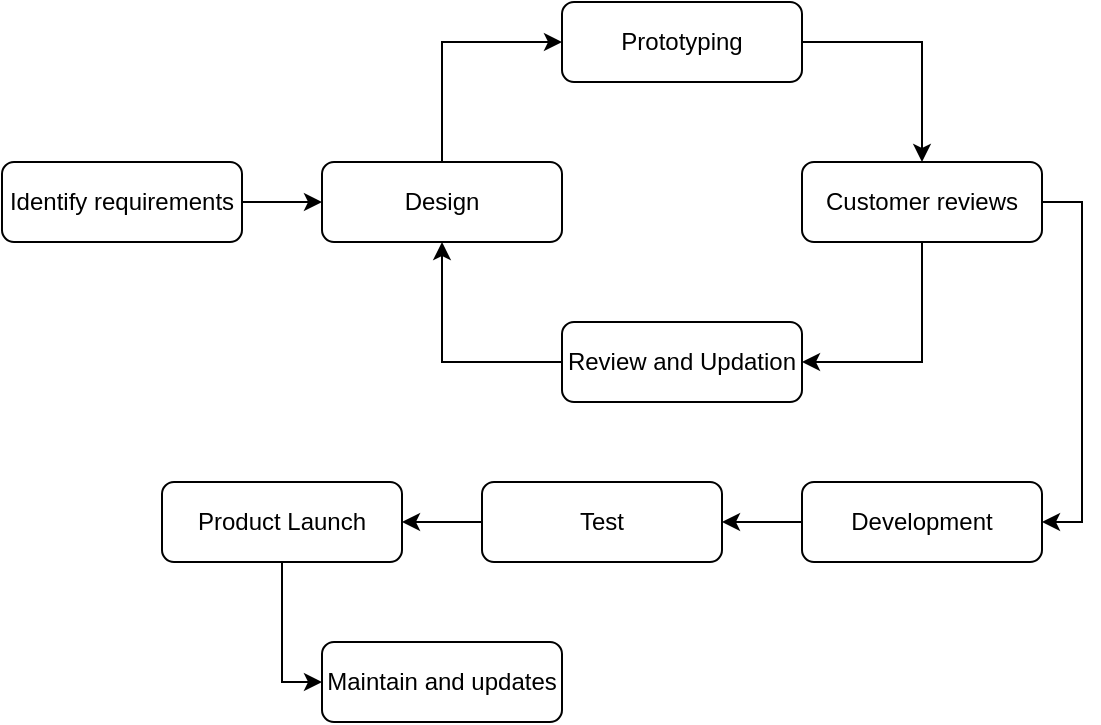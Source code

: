 <mxfile version="24.7.16">
  <diagram name="Page-1" id="eRUMBJxx9aN3Y0f0UUEn">
    <mxGraphModel dx="1050" dy="563" grid="0" gridSize="10" guides="1" tooltips="1" connect="1" arrows="1" fold="1" page="1" pageScale="1" pageWidth="850" pageHeight="1100" math="0" shadow="0">
      <root>
        <mxCell id="0" />
        <mxCell id="1" parent="0" />
        <mxCell id="kYYSLZBuC-XuRLYg_teX-11" style="edgeStyle=orthogonalEdgeStyle;rounded=0;orthogonalLoop=1;jettySize=auto;html=1;exitX=1;exitY=0.5;exitDx=0;exitDy=0;entryX=0;entryY=0.5;entryDx=0;entryDy=0;" edge="1" parent="1" source="kYYSLZBuC-XuRLYg_teX-1" target="kYYSLZBuC-XuRLYg_teX-2">
          <mxGeometry relative="1" as="geometry" />
        </mxCell>
        <mxCell id="kYYSLZBuC-XuRLYg_teX-1" value="Identify requirements" style="rounded=1;whiteSpace=wrap;html=1;" vertex="1" parent="1">
          <mxGeometry x="80" y="720" width="120" height="40" as="geometry" />
        </mxCell>
        <mxCell id="kYYSLZBuC-XuRLYg_teX-12" style="edgeStyle=orthogonalEdgeStyle;rounded=0;orthogonalLoop=1;jettySize=auto;html=1;exitX=0.5;exitY=0;exitDx=0;exitDy=0;entryX=0;entryY=0.5;entryDx=0;entryDy=0;" edge="1" parent="1" source="kYYSLZBuC-XuRLYg_teX-2" target="kYYSLZBuC-XuRLYg_teX-3">
          <mxGeometry relative="1" as="geometry" />
        </mxCell>
        <mxCell id="kYYSLZBuC-XuRLYg_teX-2" value="Design" style="rounded=1;whiteSpace=wrap;html=1;" vertex="1" parent="1">
          <mxGeometry x="240" y="720" width="120" height="40" as="geometry" />
        </mxCell>
        <mxCell id="kYYSLZBuC-XuRLYg_teX-13" style="edgeStyle=orthogonalEdgeStyle;rounded=0;orthogonalLoop=1;jettySize=auto;html=1;exitX=1;exitY=0.5;exitDx=0;exitDy=0;" edge="1" parent="1" source="kYYSLZBuC-XuRLYg_teX-3" target="kYYSLZBuC-XuRLYg_teX-4">
          <mxGeometry relative="1" as="geometry" />
        </mxCell>
        <mxCell id="kYYSLZBuC-XuRLYg_teX-3" value="Prototyping" style="rounded=1;whiteSpace=wrap;html=1;" vertex="1" parent="1">
          <mxGeometry x="360" y="640" width="120" height="40" as="geometry" />
        </mxCell>
        <mxCell id="kYYSLZBuC-XuRLYg_teX-14" style="edgeStyle=orthogonalEdgeStyle;rounded=0;orthogonalLoop=1;jettySize=auto;html=1;exitX=0.5;exitY=1;exitDx=0;exitDy=0;entryX=1;entryY=0.5;entryDx=0;entryDy=0;" edge="1" parent="1" source="kYYSLZBuC-XuRLYg_teX-4" target="kYYSLZBuC-XuRLYg_teX-5">
          <mxGeometry relative="1" as="geometry" />
        </mxCell>
        <mxCell id="kYYSLZBuC-XuRLYg_teX-16" style="edgeStyle=orthogonalEdgeStyle;rounded=0;orthogonalLoop=1;jettySize=auto;html=1;exitX=1;exitY=0.5;exitDx=0;exitDy=0;entryX=1;entryY=0.5;entryDx=0;entryDy=0;" edge="1" parent="1" source="kYYSLZBuC-XuRLYg_teX-4" target="kYYSLZBuC-XuRLYg_teX-6">
          <mxGeometry relative="1" as="geometry" />
        </mxCell>
        <mxCell id="kYYSLZBuC-XuRLYg_teX-4" value="Customer reviews" style="rounded=1;whiteSpace=wrap;html=1;" vertex="1" parent="1">
          <mxGeometry x="480" y="720" width="120" height="40" as="geometry" />
        </mxCell>
        <mxCell id="kYYSLZBuC-XuRLYg_teX-15" style="edgeStyle=orthogonalEdgeStyle;rounded=0;orthogonalLoop=1;jettySize=auto;html=1;exitX=0;exitY=0.5;exitDx=0;exitDy=0;entryX=0.5;entryY=1;entryDx=0;entryDy=0;" edge="1" parent="1" source="kYYSLZBuC-XuRLYg_teX-5" target="kYYSLZBuC-XuRLYg_teX-2">
          <mxGeometry relative="1" as="geometry" />
        </mxCell>
        <mxCell id="kYYSLZBuC-XuRLYg_teX-5" value="Review and Updation" style="rounded=1;whiteSpace=wrap;html=1;" vertex="1" parent="1">
          <mxGeometry x="360" y="800" width="120" height="40" as="geometry" />
        </mxCell>
        <mxCell id="kYYSLZBuC-XuRLYg_teX-17" style="edgeStyle=orthogonalEdgeStyle;rounded=0;orthogonalLoop=1;jettySize=auto;html=1;exitX=0;exitY=0.5;exitDx=0;exitDy=0;entryX=1;entryY=0.5;entryDx=0;entryDy=0;" edge="1" parent="1" source="kYYSLZBuC-XuRLYg_teX-6" target="kYYSLZBuC-XuRLYg_teX-8">
          <mxGeometry relative="1" as="geometry" />
        </mxCell>
        <mxCell id="kYYSLZBuC-XuRLYg_teX-6" value="Development" style="rounded=1;whiteSpace=wrap;html=1;" vertex="1" parent="1">
          <mxGeometry x="480" y="880" width="120" height="40" as="geometry" />
        </mxCell>
        <mxCell id="kYYSLZBuC-XuRLYg_teX-18" style="edgeStyle=orthogonalEdgeStyle;rounded=0;orthogonalLoop=1;jettySize=auto;html=1;exitX=0;exitY=0.5;exitDx=0;exitDy=0;entryX=1;entryY=0.5;entryDx=0;entryDy=0;" edge="1" parent="1" source="kYYSLZBuC-XuRLYg_teX-8" target="kYYSLZBuC-XuRLYg_teX-9">
          <mxGeometry relative="1" as="geometry" />
        </mxCell>
        <mxCell id="kYYSLZBuC-XuRLYg_teX-8" value="Test" style="rounded=1;whiteSpace=wrap;html=1;" vertex="1" parent="1">
          <mxGeometry x="320" y="880" width="120" height="40" as="geometry" />
        </mxCell>
        <mxCell id="kYYSLZBuC-XuRLYg_teX-19" style="edgeStyle=orthogonalEdgeStyle;rounded=0;orthogonalLoop=1;jettySize=auto;html=1;exitX=0.5;exitY=1;exitDx=0;exitDy=0;entryX=0;entryY=0.5;entryDx=0;entryDy=0;" edge="1" parent="1" source="kYYSLZBuC-XuRLYg_teX-9" target="kYYSLZBuC-XuRLYg_teX-10">
          <mxGeometry relative="1" as="geometry" />
        </mxCell>
        <mxCell id="kYYSLZBuC-XuRLYg_teX-9" value="Product Launch" style="rounded=1;whiteSpace=wrap;html=1;" vertex="1" parent="1">
          <mxGeometry x="160" y="880" width="120" height="40" as="geometry" />
        </mxCell>
        <mxCell id="kYYSLZBuC-XuRLYg_teX-10" value="Maintain&amp;nbsp;and updates" style="rounded=1;whiteSpace=wrap;html=1;" vertex="1" parent="1">
          <mxGeometry x="240" y="960" width="120" height="40" as="geometry" />
        </mxCell>
      </root>
    </mxGraphModel>
  </diagram>
</mxfile>

